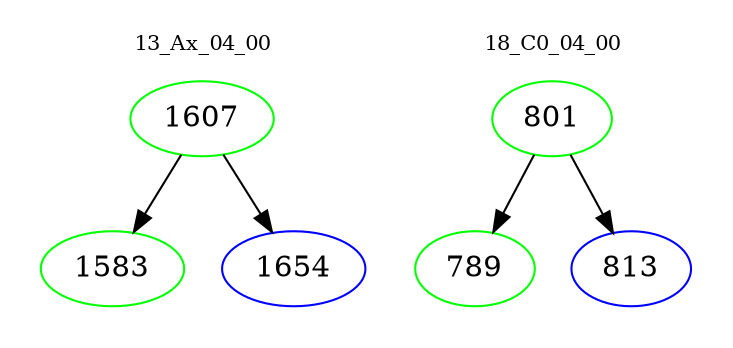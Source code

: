 digraph{
subgraph cluster_0 {
color = white
label = "13_Ax_04_00";
fontsize=10;
T0_1607 [label="1607", color="green"]
T0_1607 -> T0_1583 [color="black"]
T0_1583 [label="1583", color="green"]
T0_1607 -> T0_1654 [color="black"]
T0_1654 [label="1654", color="blue"]
}
subgraph cluster_1 {
color = white
label = "18_C0_04_00";
fontsize=10;
T1_801 [label="801", color="green"]
T1_801 -> T1_789 [color="black"]
T1_789 [label="789", color="green"]
T1_801 -> T1_813 [color="black"]
T1_813 [label="813", color="blue"]
}
}
